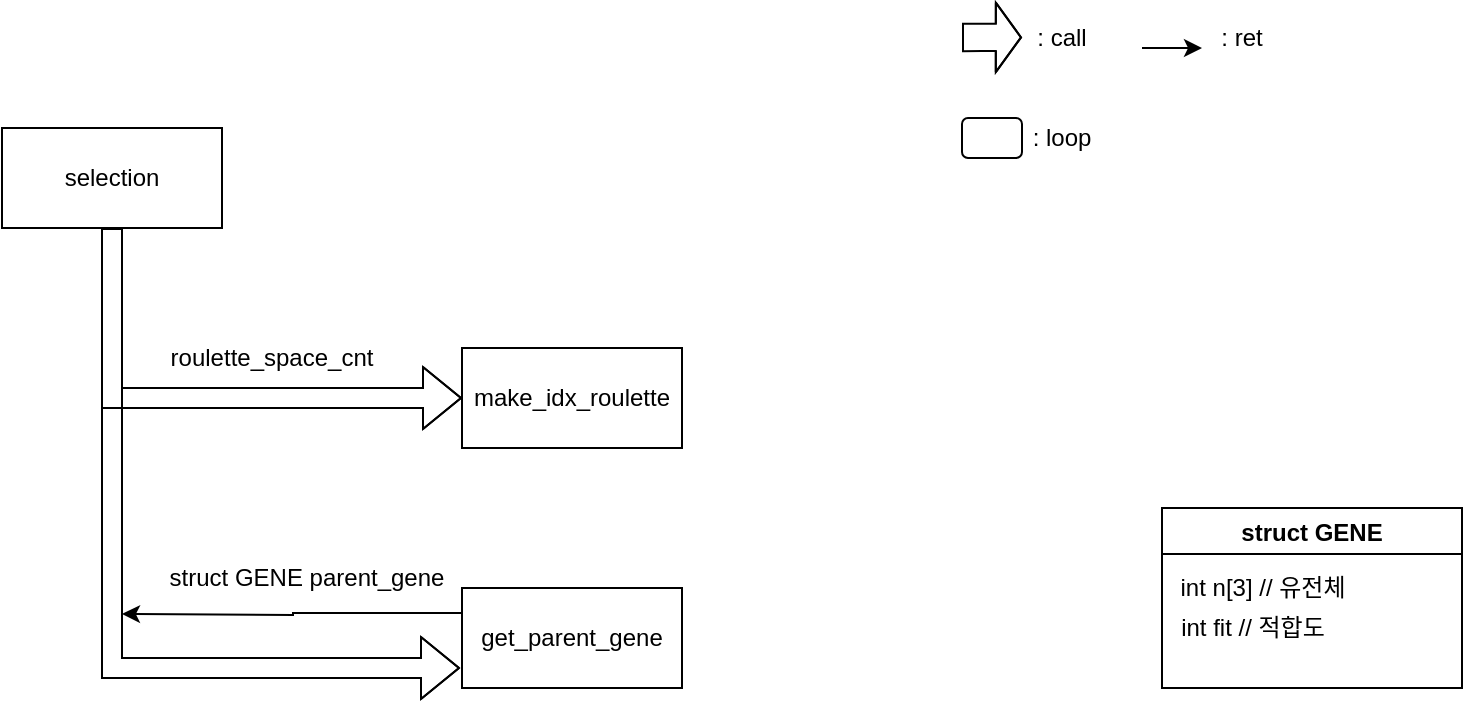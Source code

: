 <mxfile version="15.4.1" type="github">
  <diagram id="c00xioYD0TuLJ_E-VkQF" name="Page-1">
    <mxGraphModel dx="813" dy="454" grid="1" gridSize="10" guides="1" tooltips="1" connect="1" arrows="1" fold="1" page="1" pageScale="1" pageWidth="827" pageHeight="1169" math="0" shadow="0">
      <root>
        <mxCell id="0" />
        <mxCell id="1" parent="0" />
        <mxCell id="jRqqFeFSx1SYON3Ii61T-1" value="" style="shape=flexArrow;endArrow=classic;html=1;rounded=0;strokeWidth=1;edgeStyle=orthogonalEdgeStyle;width=13.714;endSize=3.863;" edge="1" parent="1">
          <mxGeometry width="50" height="50" relative="1" as="geometry">
            <mxPoint x="620" y="34.71" as="sourcePoint" />
            <mxPoint x="650" y="34.71" as="targetPoint" />
            <Array as="points">
              <mxPoint x="630" y="35" />
              <mxPoint x="630" y="35" />
            </Array>
          </mxGeometry>
        </mxCell>
        <mxCell id="jRqqFeFSx1SYON3Ii61T-2" value=": call" style="text;html=1;strokeColor=none;fillColor=none;align=center;verticalAlign=middle;whiteSpace=wrap;rounded=0;" vertex="1" parent="1">
          <mxGeometry x="640" y="20" width="60" height="30" as="geometry" />
        </mxCell>
        <mxCell id="jRqqFeFSx1SYON3Ii61T-3" value="" style="endArrow=classic;html=1;rounded=0;strokeWidth=1;edgeStyle=orthogonalEdgeStyle;" edge="1" parent="1">
          <mxGeometry width="50" height="50" relative="1" as="geometry">
            <mxPoint x="710" y="40" as="sourcePoint" />
            <mxPoint x="740" y="40" as="targetPoint" />
          </mxGeometry>
        </mxCell>
        <mxCell id="jRqqFeFSx1SYON3Ii61T-4" value=": ret" style="text;html=1;strokeColor=none;fillColor=none;align=center;verticalAlign=middle;whiteSpace=wrap;rounded=0;" vertex="1" parent="1">
          <mxGeometry x="730" y="20" width="60" height="30" as="geometry" />
        </mxCell>
        <mxCell id="jRqqFeFSx1SYON3Ii61T-5" value="" style="rounded=1;whiteSpace=wrap;html=1;fillColor=none;strokeColor=default;shadow=0;sketch=0;glass=1;" vertex="1" parent="1">
          <mxGeometry x="620" y="75" width="30" height="20" as="geometry" />
        </mxCell>
        <mxCell id="jRqqFeFSx1SYON3Ii61T-6" value=": loop" style="text;html=1;strokeColor=none;fillColor=none;align=center;verticalAlign=middle;whiteSpace=wrap;rounded=0;" vertex="1" parent="1">
          <mxGeometry x="640" y="70" width="60" height="30" as="geometry" />
        </mxCell>
        <mxCell id="jRqqFeFSx1SYON3Ii61T-13" style="edgeStyle=orthogonalEdgeStyle;rounded=0;orthogonalLoop=1;jettySize=auto;html=1;exitX=0.5;exitY=1;exitDx=0;exitDy=0;entryX=0;entryY=0.5;entryDx=0;entryDy=0;shape=flexArrow;" edge="1" parent="1" source="jRqqFeFSx1SYON3Ii61T-7" target="jRqqFeFSx1SYON3Ii61T-11">
          <mxGeometry relative="1" as="geometry" />
        </mxCell>
        <mxCell id="jRqqFeFSx1SYON3Ii61T-16" style="edgeStyle=orthogonalEdgeStyle;shape=flexArrow;rounded=0;orthogonalLoop=1;jettySize=auto;html=1;exitX=0.5;exitY=1;exitDx=0;exitDy=0;" edge="1" parent="1" source="jRqqFeFSx1SYON3Ii61T-7">
          <mxGeometry relative="1" as="geometry">
            <mxPoint x="369" y="350" as="targetPoint" />
            <Array as="points">
              <mxPoint x="195" y="350" />
            </Array>
          </mxGeometry>
        </mxCell>
        <mxCell id="jRqqFeFSx1SYON3Ii61T-7" value="selection" style="rounded=0;whiteSpace=wrap;html=1;" vertex="1" parent="1">
          <mxGeometry x="140" y="80" width="110" height="50" as="geometry" />
        </mxCell>
        <mxCell id="jRqqFeFSx1SYON3Ii61T-8" value="struct GENE" style="swimlane;" vertex="1" parent="1">
          <mxGeometry x="720" y="270" width="150" height="90" as="geometry" />
        </mxCell>
        <mxCell id="jRqqFeFSx1SYON3Ii61T-9" value="int n[3] // 유전체" style="text;html=1;align=center;verticalAlign=middle;resizable=0;points=[];autosize=1;strokeColor=none;fillColor=none;" vertex="1" parent="jRqqFeFSx1SYON3Ii61T-8">
          <mxGeometry y="30" width="100" height="20" as="geometry" />
        </mxCell>
        <mxCell id="jRqqFeFSx1SYON3Ii61T-10" value="int fit // 적합도" style="text;html=1;align=center;verticalAlign=middle;resizable=0;points=[];autosize=1;strokeColor=none;fillColor=none;" vertex="1" parent="jRqqFeFSx1SYON3Ii61T-8">
          <mxGeometry y="50" width="90" height="20" as="geometry" />
        </mxCell>
        <mxCell id="jRqqFeFSx1SYON3Ii61T-11" value="make_idx_roulette" style="rounded=0;whiteSpace=wrap;html=1;" vertex="1" parent="1">
          <mxGeometry x="370" y="190" width="110" height="50" as="geometry" />
        </mxCell>
        <mxCell id="jRqqFeFSx1SYON3Ii61T-14" value="roulette_space_cnt" style="text;html=1;strokeColor=none;fillColor=none;align=center;verticalAlign=middle;whiteSpace=wrap;rounded=0;" vertex="1" parent="1">
          <mxGeometry x="230" y="180" width="90" height="30" as="geometry" />
        </mxCell>
        <mxCell id="jRqqFeFSx1SYON3Ii61T-17" style="edgeStyle=orthogonalEdgeStyle;rounded=0;orthogonalLoop=1;jettySize=auto;html=1;exitX=0;exitY=0.25;exitDx=0;exitDy=0;" edge="1" parent="1" source="jRqqFeFSx1SYON3Ii61T-15">
          <mxGeometry relative="1" as="geometry">
            <mxPoint x="200" y="323" as="targetPoint" />
          </mxGeometry>
        </mxCell>
        <mxCell id="jRqqFeFSx1SYON3Ii61T-15" value="get_parent_gene" style="rounded=0;whiteSpace=wrap;html=1;" vertex="1" parent="1">
          <mxGeometry x="370" y="310" width="110" height="50" as="geometry" />
        </mxCell>
        <mxCell id="jRqqFeFSx1SYON3Ii61T-18" value="struct GENE parent_gene" style="text;html=1;strokeColor=none;fillColor=none;align=center;verticalAlign=middle;whiteSpace=wrap;rounded=0;" vertex="1" parent="1">
          <mxGeometry x="200" y="290" width="185" height="30" as="geometry" />
        </mxCell>
      </root>
    </mxGraphModel>
  </diagram>
</mxfile>
